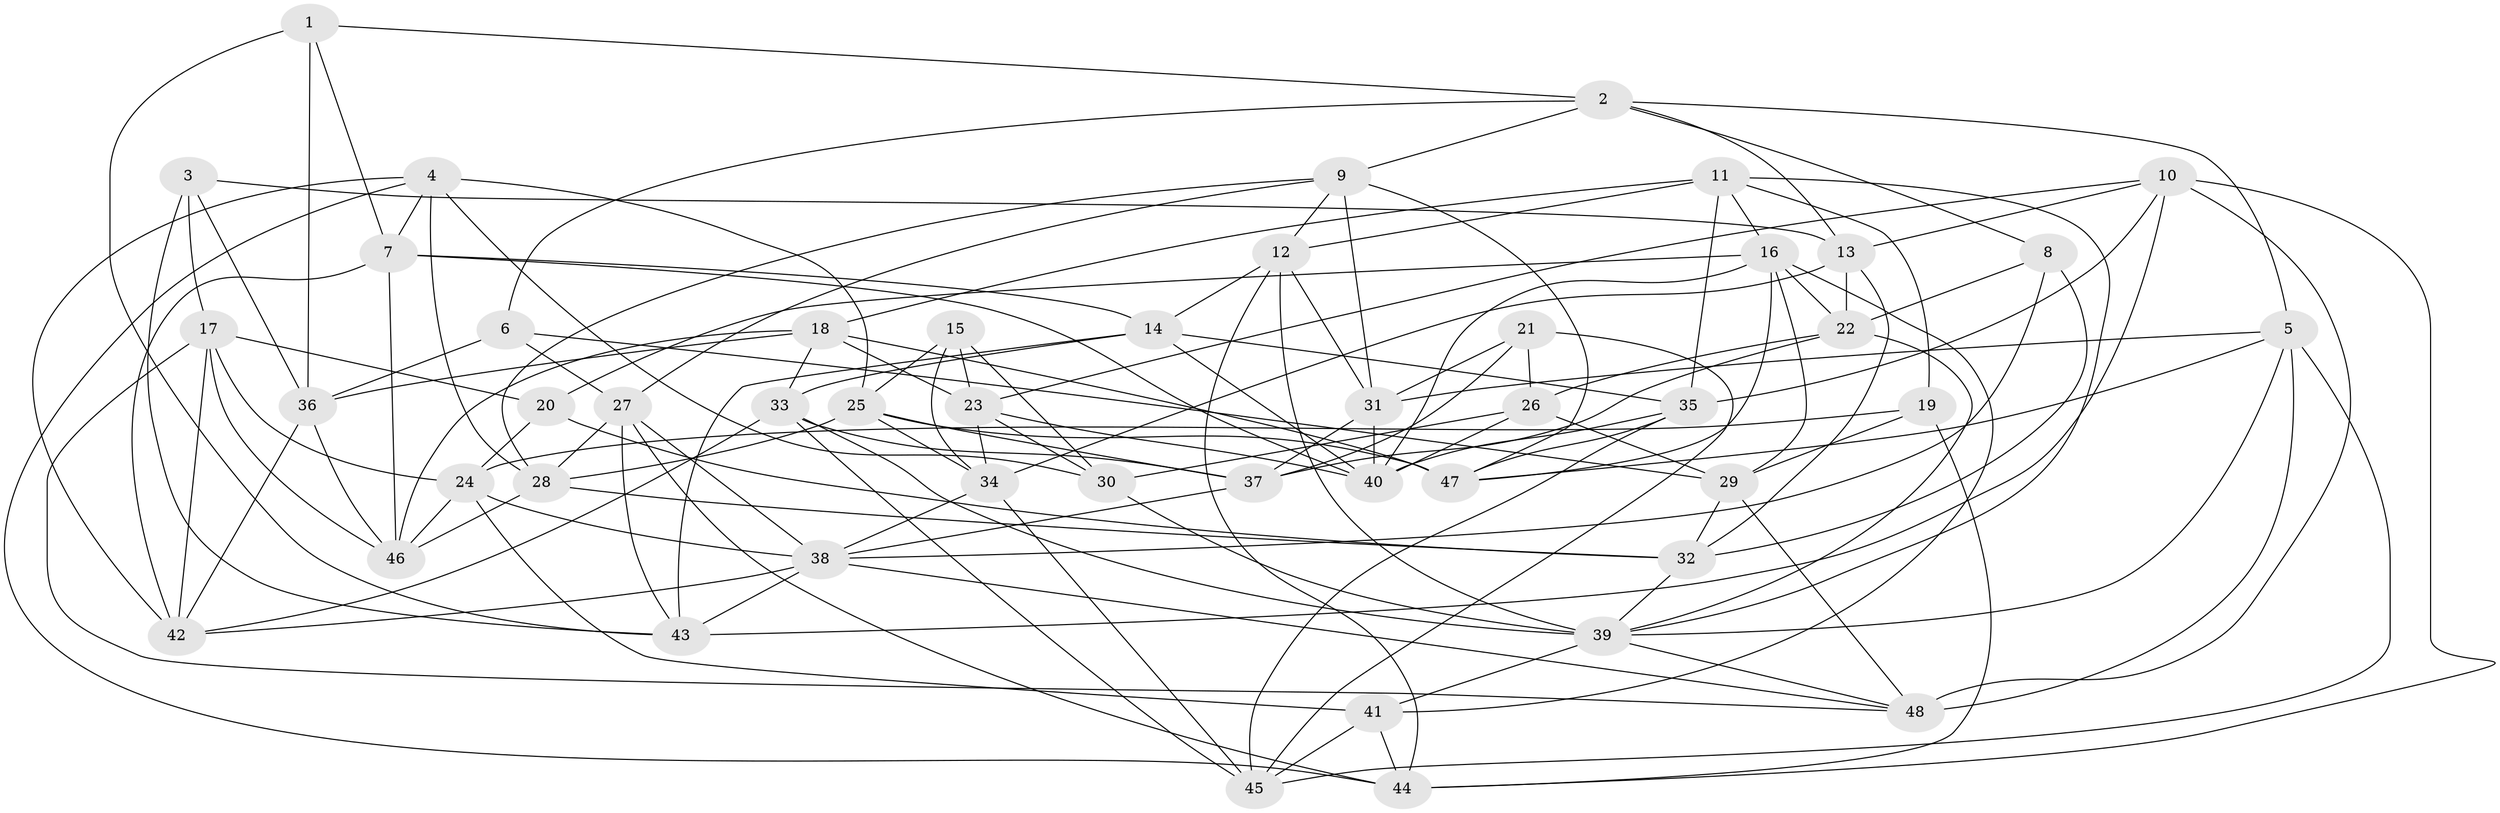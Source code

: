 // original degree distribution, {4: 1.0}
// Generated by graph-tools (version 1.1) at 2025/50/03/09/25 03:50:53]
// undirected, 48 vertices, 138 edges
graph export_dot {
graph [start="1"]
  node [color=gray90,style=filled];
  1;
  2;
  3;
  4;
  5;
  6;
  7;
  8;
  9;
  10;
  11;
  12;
  13;
  14;
  15;
  16;
  17;
  18;
  19;
  20;
  21;
  22;
  23;
  24;
  25;
  26;
  27;
  28;
  29;
  30;
  31;
  32;
  33;
  34;
  35;
  36;
  37;
  38;
  39;
  40;
  41;
  42;
  43;
  44;
  45;
  46;
  47;
  48;
  1 -- 2 [weight=1.0];
  1 -- 7 [weight=1.0];
  1 -- 36 [weight=1.0];
  1 -- 43 [weight=1.0];
  2 -- 5 [weight=1.0];
  2 -- 6 [weight=1.0];
  2 -- 8 [weight=1.0];
  2 -- 9 [weight=1.0];
  2 -- 13 [weight=1.0];
  3 -- 13 [weight=1.0];
  3 -- 17 [weight=1.0];
  3 -- 36 [weight=1.0];
  3 -- 43 [weight=1.0];
  4 -- 7 [weight=1.0];
  4 -- 25 [weight=1.0];
  4 -- 28 [weight=1.0];
  4 -- 30 [weight=1.0];
  4 -- 42 [weight=1.0];
  4 -- 44 [weight=1.0];
  5 -- 31 [weight=1.0];
  5 -- 39 [weight=1.0];
  5 -- 45 [weight=1.0];
  5 -- 47 [weight=1.0];
  5 -- 48 [weight=1.0];
  6 -- 27 [weight=1.0];
  6 -- 29 [weight=1.0];
  6 -- 36 [weight=1.0];
  7 -- 14 [weight=1.0];
  7 -- 40 [weight=1.0];
  7 -- 42 [weight=1.0];
  7 -- 46 [weight=1.0];
  8 -- 22 [weight=1.0];
  8 -- 32 [weight=1.0];
  8 -- 38 [weight=1.0];
  9 -- 12 [weight=1.0];
  9 -- 27 [weight=1.0];
  9 -- 28 [weight=1.0];
  9 -- 31 [weight=1.0];
  9 -- 47 [weight=1.0];
  10 -- 13 [weight=1.0];
  10 -- 23 [weight=1.0];
  10 -- 35 [weight=1.0];
  10 -- 43 [weight=1.0];
  10 -- 44 [weight=1.0];
  10 -- 48 [weight=1.0];
  11 -- 12 [weight=1.0];
  11 -- 16 [weight=1.0];
  11 -- 18 [weight=1.0];
  11 -- 19 [weight=1.0];
  11 -- 35 [weight=1.0];
  11 -- 39 [weight=1.0];
  12 -- 14 [weight=1.0];
  12 -- 31 [weight=1.0];
  12 -- 39 [weight=1.0];
  12 -- 44 [weight=1.0];
  13 -- 22 [weight=1.0];
  13 -- 32 [weight=1.0];
  13 -- 34 [weight=1.0];
  14 -- 33 [weight=1.0];
  14 -- 35 [weight=1.0];
  14 -- 40 [weight=1.0];
  14 -- 43 [weight=1.0];
  15 -- 23 [weight=1.0];
  15 -- 25 [weight=1.0];
  15 -- 30 [weight=1.0];
  15 -- 34 [weight=1.0];
  16 -- 20 [weight=1.0];
  16 -- 22 [weight=1.0];
  16 -- 29 [weight=1.0];
  16 -- 40 [weight=1.0];
  16 -- 41 [weight=2.0];
  16 -- 47 [weight=1.0];
  17 -- 20 [weight=1.0];
  17 -- 24 [weight=1.0];
  17 -- 42 [weight=1.0];
  17 -- 46 [weight=1.0];
  17 -- 48 [weight=1.0];
  18 -- 23 [weight=1.0];
  18 -- 33 [weight=1.0];
  18 -- 36 [weight=1.0];
  18 -- 46 [weight=1.0];
  18 -- 47 [weight=1.0];
  19 -- 24 [weight=1.0];
  19 -- 29 [weight=1.0];
  19 -- 44 [weight=1.0];
  20 -- 24 [weight=1.0];
  20 -- 32 [weight=1.0];
  21 -- 26 [weight=1.0];
  21 -- 31 [weight=1.0];
  21 -- 37 [weight=1.0];
  21 -- 45 [weight=1.0];
  22 -- 26 [weight=1.0];
  22 -- 37 [weight=1.0];
  22 -- 39 [weight=1.0];
  23 -- 30 [weight=1.0];
  23 -- 34 [weight=1.0];
  23 -- 40 [weight=1.0];
  24 -- 38 [weight=1.0];
  24 -- 41 [weight=1.0];
  24 -- 46 [weight=1.0];
  25 -- 28 [weight=1.0];
  25 -- 34 [weight=1.0];
  25 -- 37 [weight=1.0];
  25 -- 47 [weight=1.0];
  26 -- 29 [weight=1.0];
  26 -- 30 [weight=1.0];
  26 -- 40 [weight=2.0];
  27 -- 28 [weight=1.0];
  27 -- 38 [weight=1.0];
  27 -- 43 [weight=1.0];
  27 -- 44 [weight=1.0];
  28 -- 32 [weight=1.0];
  28 -- 46 [weight=1.0];
  29 -- 32 [weight=1.0];
  29 -- 48 [weight=1.0];
  30 -- 39 [weight=2.0];
  31 -- 37 [weight=1.0];
  31 -- 40 [weight=1.0];
  32 -- 39 [weight=1.0];
  33 -- 37 [weight=1.0];
  33 -- 39 [weight=1.0];
  33 -- 42 [weight=1.0];
  33 -- 45 [weight=1.0];
  34 -- 38 [weight=1.0];
  34 -- 45 [weight=1.0];
  35 -- 40 [weight=1.0];
  35 -- 45 [weight=1.0];
  35 -- 47 [weight=1.0];
  36 -- 42 [weight=1.0];
  36 -- 46 [weight=1.0];
  37 -- 38 [weight=1.0];
  38 -- 42 [weight=1.0];
  38 -- 43 [weight=1.0];
  38 -- 48 [weight=1.0];
  39 -- 41 [weight=1.0];
  39 -- 48 [weight=1.0];
  41 -- 44 [weight=1.0];
  41 -- 45 [weight=1.0];
}
